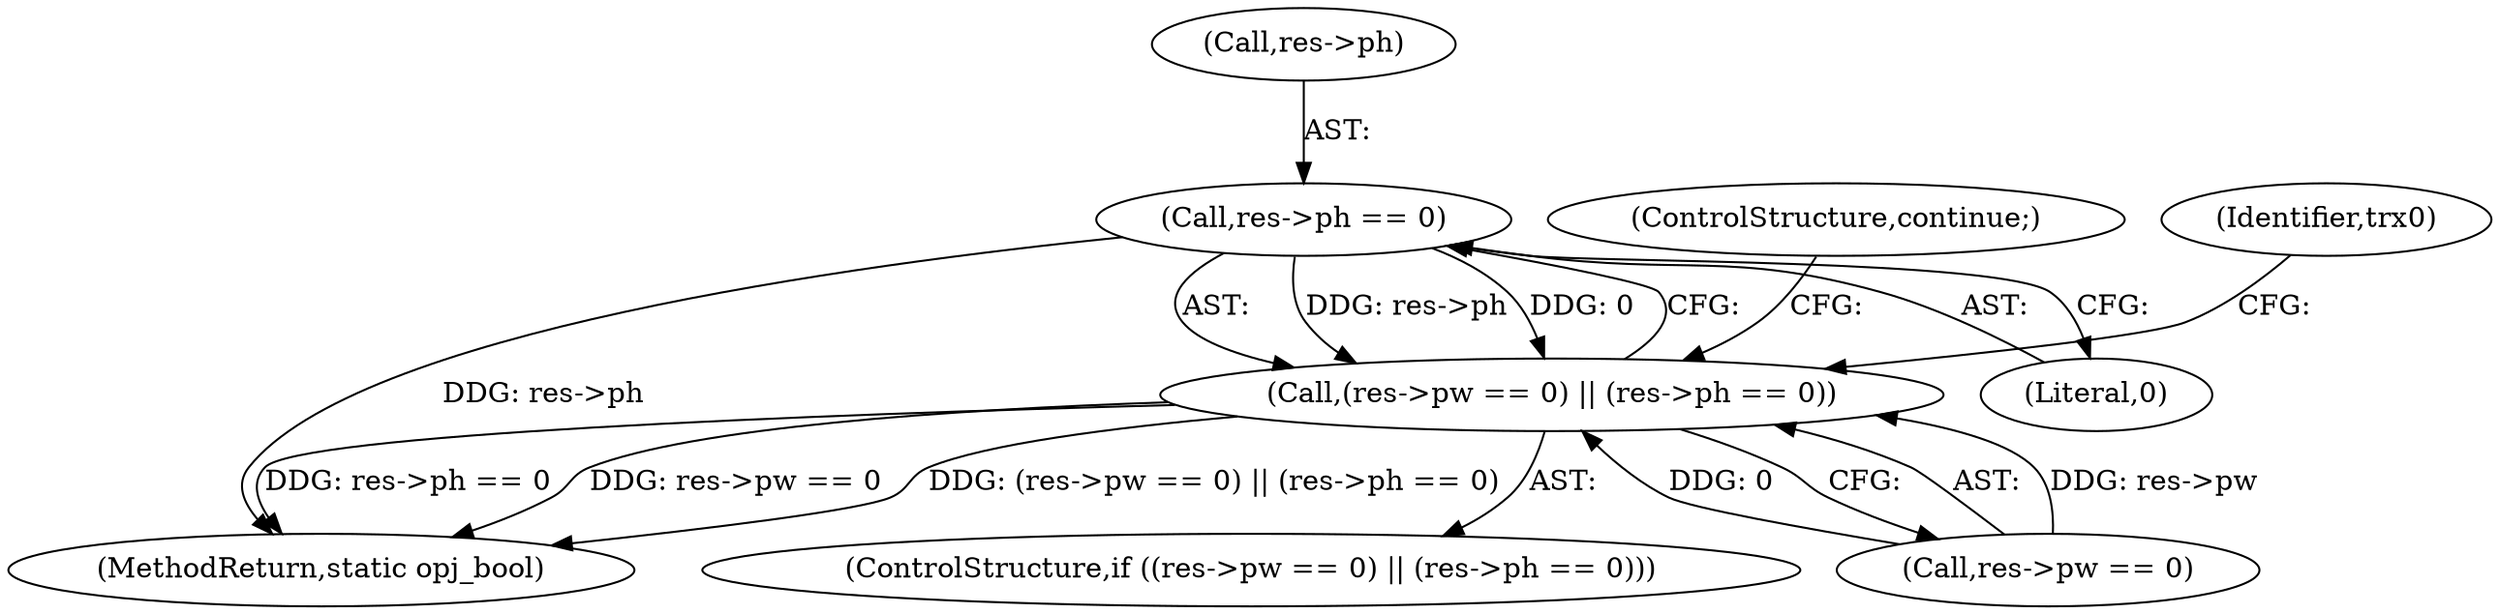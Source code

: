 digraph "0_openjpeg_c277159986c80142180fbe5efb256bbf3bdf3edc_3@pointer" {
"1000624" [label="(Call,res->ph == 0)"];
"1000618" [label="(Call,(res->pw == 0) || (res->ph == 0))"];
"1000618" [label="(Call,(res->pw == 0) || (res->ph == 0))"];
"1000630" [label="(ControlStructure,continue;)"];
"1000634" [label="(Identifier,trx0)"];
"1000624" [label="(Call,res->ph == 0)"];
"1000783" [label="(MethodReturn,static opj_bool)"];
"1000617" [label="(ControlStructure,if ((res->pw == 0) || (res->ph == 0)))"];
"1000628" [label="(Literal,0)"];
"1000625" [label="(Call,res->ph)"];
"1000619" [label="(Call,res->pw == 0)"];
"1000624" -> "1000618"  [label="AST: "];
"1000624" -> "1000628"  [label="CFG: "];
"1000625" -> "1000624"  [label="AST: "];
"1000628" -> "1000624"  [label="AST: "];
"1000618" -> "1000624"  [label="CFG: "];
"1000624" -> "1000783"  [label="DDG: res->ph"];
"1000624" -> "1000618"  [label="DDG: res->ph"];
"1000624" -> "1000618"  [label="DDG: 0"];
"1000618" -> "1000617"  [label="AST: "];
"1000618" -> "1000619"  [label="CFG: "];
"1000619" -> "1000618"  [label="AST: "];
"1000630" -> "1000618"  [label="CFG: "];
"1000634" -> "1000618"  [label="CFG: "];
"1000618" -> "1000783"  [label="DDG: (res->pw == 0) || (res->ph == 0)"];
"1000618" -> "1000783"  [label="DDG: res->ph == 0"];
"1000618" -> "1000783"  [label="DDG: res->pw == 0"];
"1000619" -> "1000618"  [label="DDG: res->pw"];
"1000619" -> "1000618"  [label="DDG: 0"];
}
